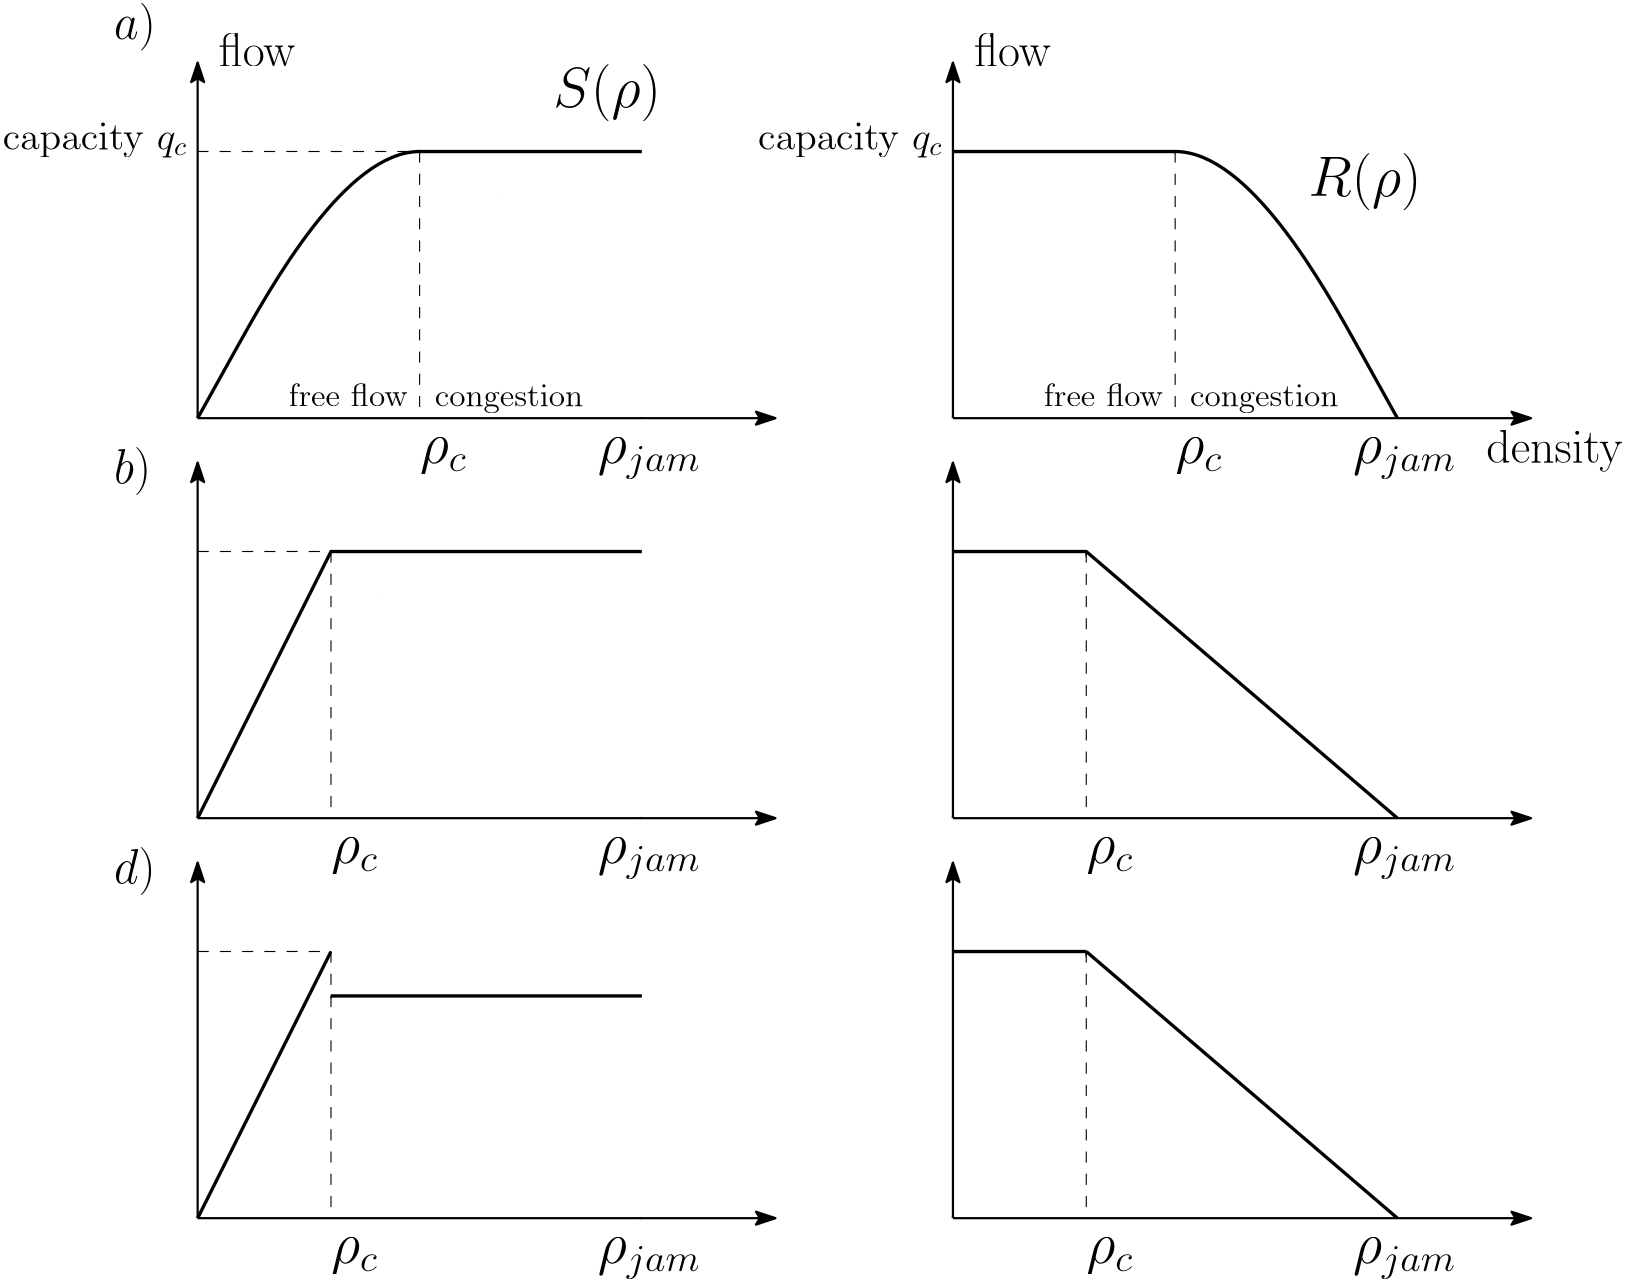 <?xml version="1.0"?>
<!DOCTYPE ipe SYSTEM "ipe.dtd">
<ipe version="70010" creator="Ipe 7.0.10">
<info created="D:20120324191558" modified="D:20120811133618"/>
<ipestyle name="basic">
<symbol name="arrow/arc(spx)">
<path stroke="sym-stroke" fill="sym-stroke" pen="sym-pen">
0 0 m
-1 0.333 l
-1 -0.333 l
h
</path>
</symbol>
<symbol name="arrow/farc(spx)">
<path stroke="sym-stroke" fill="white" pen="sym-pen">
0 0 m
-1 0.333 l
-1 -0.333 l
h
</path>
</symbol>
<symbol name="mark/circle(sx)" transformations="translations">
<path fill="sym-stroke">
0.6 0 0 0.6 0 0 e
0.4 0 0 0.4 0 0 e
</path>
</symbol>
<symbol name="mark/disk(sx)" transformations="translations">
<path fill="sym-stroke">
0.6 0 0 0.6 0 0 e
</path>
</symbol>
<symbol name="mark/fdisk(sfx)" transformations="translations">
<group>
<path fill="sym-stroke" fillrule="eofill">
0.6 0 0 0.6 0 0 e
0.4 0 0 0.4 0 0 e
</path>
<path fill="sym-fill">
0.4 0 0 0.4 0 0 e
</path>
</group>
</symbol>
<symbol name="mark/box(sx)" transformations="translations">
<path fill="sym-stroke" fillrule="eofill">
-0.6 -0.6 m
0.6 -0.6 l
0.6 0.6 l
-0.6 0.6 l
h
-0.4 -0.4 m
0.4 -0.4 l
0.4 0.4 l
-0.4 0.4 l
h
</path>
</symbol>
<symbol name="mark/square(sx)" transformations="translations">
<path fill="sym-stroke">
-0.6 -0.6 m
0.6 -0.6 l
0.6 0.6 l
-0.6 0.6 l
h
</path>
</symbol>
<symbol name="mark/fsquare(sfx)" transformations="translations">
<group>
<path fill="sym-stroke" fillrule="eofill">
-0.6 -0.6 m
0.6 -0.6 l
0.6 0.6 l
-0.6 0.6 l
h
-0.4 -0.4 m
0.4 -0.4 l
0.4 0.4 l
-0.4 0.4 l
h
</path>
<path fill="sym-fill">
-0.4 -0.4 m
0.4 -0.4 l
0.4 0.4 l
-0.4 0.4 l
h
</path>
</group>
</symbol>
<symbol name="mark/cross(sx)" transformations="translations">
<group>
<path fill="sym-stroke">
-0.43 -0.57 m
0.57 0.43 l
0.43 0.57 l
-0.57 -0.43 l
h
</path>
<path fill="sym-stroke">
-0.43 0.57 m
0.57 -0.43 l
0.43 -0.57 l
-0.57 0.43 l
h
</path>
</group>
</symbol>
<symbol name="arrow/fnormal(spx)">
<path stroke="sym-stroke" fill="white" pen="sym-pen">
0 0 m
-1 0.333 l
-1 -0.333 l
h
</path>
</symbol>
<symbol name="arrow/pointed(spx)">
<path stroke="sym-stroke" fill="sym-stroke" pen="sym-pen">
0 0 m
-1 0.333 l
-0.8 0 l
-1 -0.333 l
h
</path>
</symbol>
<symbol name="arrow/fpointed(spx)">
<path stroke="sym-stroke" fill="white" pen="sym-pen">
0 0 m
-1 0.333 l
-0.8 0 l
-1 -0.333 l
h
</path>
</symbol>
<symbol name="arrow/linear(spx)">
<path stroke="sym-stroke" pen="sym-pen">
-1 0.333 m
0 0 l
-1 -0.333 l
</path>
</symbol>
<symbol name="arrow/fdouble(spx)">
<path stroke="sym-stroke" fill="white" pen="sym-pen">
0 0 m
-1 0.333 l
-1 -0.333 l
h
-1 0 m
-2 0.333 l
-2 -0.333 l
h
</path>
</symbol>
<symbol name="arrow/double(spx)">
<path stroke="sym-stroke" fill="sym-stroke" pen="sym-pen">
0 0 m
-1 0.333 l
-1 -0.333 l
h
-1 0 m
-2 0.333 l
-2 -0.333 l
h
</path>
</symbol>
<pen name="heavier" value="0.8"/>
<pen name="fat" value="1.2"/>
<pen name="ultrafat" value="2"/>
<symbolsize name="large" value="5"/>
<symbolsize name="small" value="2"/>
<symbolsize name="tiny" value="1.1"/>
<arrowsize name="large" value="10"/>
<arrowsize name="small" value="5"/>
<arrowsize name="tiny" value="3"/>
<color name="red" value="1 0 0"/>
<color name="green" value="0 1 0"/>
<color name="blue" value="0 0 1"/>
<color name="yellow" value="1 1 0"/>
<color name="orange" value="1 0.647 0"/>
<color name="gold" value="1 0.843 0"/>
<color name="purple" value="0.627 0.125 0.941"/>
<color name="gray" value="0.745"/>
<color name="brown" value="0.647 0.165 0.165"/>
<color name="navy" value="0 0 0.502"/>
<color name="pink" value="1 0.753 0.796"/>
<color name="seagreen" value="0.18 0.545 0.341"/>
<color name="turquoise" value="0.251 0.878 0.816"/>
<color name="violet" value="0.933 0.51 0.933"/>
<color name="darkblue" value="0 0 0.545"/>
<color name="darkcyan" value="0 0.545 0.545"/>
<color name="darkgray" value="0.663"/>
<color name="darkgreen" value="0 0.392 0"/>
<color name="darkmagenta" value="0.545 0 0.545"/>
<color name="darkorange" value="1 0.549 0"/>
<color name="darkred" value="0.545 0 0"/>
<color name="lightblue" value="0.678 0.847 0.902"/>
<color name="lightcyan" value="0.878 1 1"/>
<color name="lightgray" value="0.827"/>
<color name="lightgreen" value="0.565 0.933 0.565"/>
<color name="lightyellow" value="1 1 0.878"/>
<dashstyle name="dashed" value="[4] 0"/>
<dashstyle name="dotted" value="[1 3] 0"/>
<dashstyle name="dash dotted" value="[4 2 1 2] 0"/>
<dashstyle name="dash dot dotted" value="[4 2 1 2 1 2] 0"/>
<textsize name="large" value="\large"/>
<textsize name="Large" value="\Large"/>
<textsize name="LARGE" value="\LARGE"/>
<textsize name="huge" value="\huge"/>
<textsize name="Huge" value="\Huge"/>
<textsize name="small" value="\small"/>
<textsize name="footnote" value="\footnotesize"/>
<textsize name="tiny" value="\tiny"/>
<textstyle name="center" begin="\begin{center}" end="\end{center}"/>
<textstyle name="itemize" begin="\begin{itemize}" end="\end{itemize}"/>
<textstyle name="item" begin="\begin{itemize}\item{}" end="\end{itemize}"/>
<gridsize name="4 pts" value="4"/>
<gridsize name="8 pts (~3 mm)" value="8"/>
<gridsize name="16 pts (~6 mm)" value="16"/>
<gridsize name="32 pts (~12 mm)" value="32"/>
<gridsize name="10 pts (~3.5 mm)" value="10"/>
<gridsize name="20 pts (~7 mm)" value="20"/>
<gridsize name="14 pts (~5 mm)" value="14"/>
<gridsize name="28 pts (~10 mm)" value="28"/>
<gridsize name="56 pts (~20 mm)" value="56"/>
<anglesize name="90 deg" value="90"/>
<anglesize name="60 deg" value="60"/>
<anglesize name="45 deg" value="45"/>
<anglesize name="30 deg" value="30"/>
<anglesize name="22.5 deg" value="22.5"/>
<tiling name="falling" angle="-60" step="4" width="1"/>
<tiling name="rising" angle="30" step="4" width="1"/>
</ipestyle>
<page>
<layer name="alpha"/>
<view layers="alpha" active="alpha"/>
<path layer="alpha" matrix="1 0 0 1.5 16 112" stroke="black" pen="fat">
336 256 m
416 352
496 256 s
</path>
<path matrix="1 0 0 1 16 128" stroke="black" pen="fat">
336 224 m
384 320 l
496 224 l
</path>
<text matrix="1 0 0 1 16 96" transformations="translations" pos="416 384" stroke="black" type="label" width="16.979" height="8.894" depth="4.02" valign="baseline" size="huge">$\rho_{c}$</text>
<text matrix="1 0 0 1 -16 -48" transformations="translations" pos="416 384" stroke="black" type="label" width="16.979" height="8.894" depth="4.02" valign="baseline" size="huge">$\rho_{c}$</text>
<text matrix="1 0 0 1 304 448" transformations="translations" pos="240 32" stroke="black" type="label" width="49.061" height="11.954" depth="3.35" valign="baseline" size="LARGE">density</text>
<text matrix="1 0 0 1 -8.37082 446.649" transformations="translations" pos="368 176" stroke="black" type="label" width="27.534" height="11.955" depth="0" valign="baseline" size="LARGE">flow</text>
<text matrix="1 0 0 1 -6.15385 96.769" transformations="translations" pos="288 496" stroke="black" type="label" width="66.446" height="9.521" depth="2.79" valign="baseline" size="Large">capacity $q_{c}$</text>
<text matrix="1 0 0 1 0 96" transformations="translations" pos="480 480" stroke="black" type="label" width="40.639" height="15.477" depth="5.15" valign="baseline" size="huge">$R(\rho)$</text>
<text matrix="1 0 0 1 69.3756 84.277" transformations="translations" pos="368 416" stroke="black" type="label" width="53.392" height="7.939" depth="2.32" valign="baseline" size="large">congestion</text>
<text matrix="1 0 0 1 16.7327 84.277" transformations="translations" pos="368 416" stroke="black" type="label" width="42.922" height="8.302" depth="0" valign="baseline" size="large">free flow</text>
<text matrix="1 0 0 1 80 -48" transformations="translations" pos="416 384" stroke="black" type="label" width="37.213" height="8.895" depth="5.89" valign="baseline" size="huge">$\rho_{jam}$</text>
<text matrix="1 0 0 1 80 96" transformations="translations" pos="416 384" stroke="black" type="label" width="37.213" height="8.895" depth="5.89" valign="baseline" size="huge">$\rho_{jam}$</text>
<text matrix="1 0 0 1 -16 -192" transformations="translations" pos="416 384" stroke="black" type="label" width="16.979" height="8.894" depth="4.02" valign="baseline" size="huge">$\rho_{c}$</text>
<text matrix="1 0 0 1 80 -192" transformations="translations" pos="416 384" stroke="black" type="label" width="37.213" height="8.895" depth="5.89" valign="baseline" size="huge">$\rho_{jam}$</text>
<path matrix="1 0 0 1 0 -32" stroke="black" pen="fat">
352 240 m
400 336 l
</path>
<path matrix="1 0 0 1 16.0936 240" stroke="black" pen="heavier" arrow="pointed/normal">
64 256 m
64 384 l
</path>
<path matrix="1 0 0 1.5 -255.906 112" stroke="black" pen="fat">
336 256 m
416 352
496 256 s
</path>
<path matrix="1 0 0 1 16.0936 96" stroke="black" pen="heavier" arrow="pointed/normal">
64 256 m
64 384 l
</path>
<path matrix="1 0 0 1 -255.906 128" stroke="black" pen="fat">
336 224 m
384 320 l
496 224 l
</path>
<text matrix="1 0 0 1 -255.906 96" transformations="translations" pos="416 384" stroke="black" type="label" width="16.979" height="8.894" depth="4.02" valign="baseline" size="huge">$\rho_{c}$</text>
<text matrix="1 0 0 1 -287.906 -48" transformations="translations" pos="416 384" stroke="black" type="label" width="16.979" height="8.894" depth="4.02" valign="baseline" size="huge">$\rho_{c}$</text>
<text matrix="1 0 0 1 -280.277 446.649" transformations="translations" pos="368 176" stroke="black" type="label" width="27.534" height="11.955" depth="0" valign="baseline" size="LARGE">flow</text>
<text matrix="1 0 0 1 -278.06 96.769" transformations="translations" pos="288 496" stroke="black" type="label" width="66.446" height="9.521" depth="2.79" valign="baseline" size="Large">capacity $q_{c}$</text>
<text matrix="1 0 0 1 -271.906 128" transformations="translations" pos="480 480" stroke="black" type="label" width="38.715" height="15.477" depth="5.15" valign="baseline" size="huge">$S(\rho)$</text>
<text matrix="1 0 0 1 -202.531 84.277" transformations="translations" pos="368 416" stroke="black" type="label" width="53.392" height="7.939" depth="2.32" valign="baseline" size="large">congestion</text>
<text matrix="1 0 0 1 -255.174 84.277" transformations="translations" pos="368 416" stroke="black" type="label" width="42.922" height="8.302" depth="0" valign="baseline" size="large">free flow</text>
<text matrix="1 0 0 1 -191.906 -48" transformations="translations" pos="416 384" stroke="black" type="label" width="37.213" height="8.895" depth="5.89" valign="baseline" size="huge">$\rho_{jam}$</text>
<text matrix="1 0 0 1 -191.906 96" transformations="translations" pos="416 384" stroke="black" type="label" width="37.213" height="8.895" depth="5.89" valign="baseline" size="huge">$\rho_{jam}$</text>
<path matrix="1 0 0 1 16.0936 -48" stroke="black" pen="heavier" arrow="pointed/normal">
64 256 m
64 384 l
</path>
<text matrix="1 0 0 1 -287.906 -192" transformations="translations" pos="416 384" stroke="black" type="label" width="16.979" height="8.894" depth="4.02" valign="baseline" size="huge">$\rho_{c}$</text>
<text matrix="1 0 0 1 -191.906 -192" transformations="translations" pos="416 384" stroke="black" type="label" width="37.213" height="8.895" depth="5.89" valign="baseline" size="huge">$\rho_{jam}$</text>
<path matrix="1 0 0 1 -271.906 -32" stroke="black" pen="fat">
352 240 m
400 336 l
</path>
<path matrix="1 0 0 1 -271.906 -32" stroke="black" pen="fat">
400 320 m
512 240 l
</path>
<path matrix="1 0 0 1 0.414352 -176" fill="white">
160 784 m
160 752 l
192 752 l
192 784 l
h
</path>
<path matrix="1 0 0 1 11.1871 -207.905" fill="white">
160 784 m
160 752 l
192 752 l
192 784 l
h
</path>
<path matrix="1 0 0 1 32.1119 -223.858" fill="white">
160 784 m
160 752 l
192 752 l
192 784 l
h
</path>
<path matrix="1 0 0 1 60.495 -255.604" fill="white">
160 784 m
160 752 l
192 752 l
192 784 l
h
</path>
<path matrix="1 0 0 1 0 -176" stroke="black" fill="white" pen="fat">
240 768 m
160 768 l
</path>
<path matrix="1 0 0 1 -20.8129 -351.905" fill="white">
160 784 m
160 752 l
192 752 l
192 784 l
h
</path>
<path matrix="1 0 0 1 -31.5856 -320" fill="white">
160 784 m
160 752 l
192 752 l
192 784 l
h
</path>
<path matrix="1 0 0 1 0.1119 -367.858" fill="white">
160 784 m
160 752 l
192 752 l
192 784 l
h
</path>
<path matrix="1 0 0 1 60.495 -399.604" fill="white">
160 784 m
160 752 l
192 752 l
192 784 l
h
</path>
<path matrix="1 0 0 1 29.3237 -384.639" fill="white">
160 784 m
160 752 l
192 752 l
192 784 l
h
</path>
<path matrix="1 0 0 1 60.495 -543.604" fill="white">
160 784 m
160 752 l
192 752 l
192 784 l
h
</path>
<path matrix="1 0 0 1 36.8257 -532.987" fill="white">
160 784 m
160 752 l
192 752 l
192 784 l
h
</path>
<path matrix="1 0 0 1 6.82572 -516.064" fill="white">
160 784 m
160 752 l
192 752 l
192 784 l
h
</path>
<path matrix="1 0 0 1 -20.8666 -496.833" fill="white">
160 784 m
160 752 l
192 752 l
192 784 l
h
</path>
<path matrix="1 0 0 1 -31.5856 -480" fill="white">
160 784 m
160 752 l
192 752 l
192 784 l
h
</path>
<path matrix="1 0 0 1 0 -32" stroke="black" fill="white" pen="fat">
128 320 m
240 320 l
</path>
<path matrix="1 0 0 1 0 -176" stroke="black" fill="white" pen="fat">
128 624 m
240 624 l
</path>
<path matrix="1 0 0 1 192.397 -255.565" fill="white">
160 784 m
160 752 l
192 752 l
192 784 l
h
</path>
<path matrix="1 0 0 1 192.397 -399.565" fill="white">
160 784 m
160 752 l
192 752 l
192 784 l
h
</path>
<path matrix="1 0 0 1 192.397 -543.565" fill="white">
160 784 m
160 752 l
192 752 l
192 784 l
h
</path>
<path matrix="1 0 0 1 239.654 -175.718" fill="white">
160 784 m
160 752 l
192 752 l
192 784 l
h
</path>
<path matrix="1 0 0 1 207.654 -319.718" fill="white">
160 784 m
160 752 l
192 752 l
192 784 l
h
</path>
<path matrix="1 0 0 1 207.654 -479.718" fill="white">
160 784 m
160 752 l
192 752 l
192 784 l
h
</path>
<path matrix="1 0 0 1 196.607 -517.87" fill="white">
160 784 m
160 752 l
192 752 l
192 784 l
h
</path>
<path matrix="1 0 0 1 201.859 -500.013" fill="white">
160 784 m
160 752 l
192 752 l
192 784 l
h
</path>
<path matrix="1 0 0 1 197.657 -371.263" fill="white">
160 784 m
160 752 l
192 752 l
192 784 l
h
</path>
<path matrix="1 0 0 1 205.71 -347.105" fill="white">
160 784 m
160 752 l
192 752 l
192 784 l
h
</path>
<path matrix="1 0 0 1 208.161 -224.91" fill="white">
160 784 m
160 752 l
192 752 l
192 784 l
h
</path>
<path matrix="1 0 0 1 219.715 -200.401" fill="white">
160 784 m
160 752 l
192 752 l
192 784 l
h
</path>
<path matrix="1 0 0 1 0 -176" stroke="black" fill="white" pen="fat">
352 768 m
432 768 l
</path>
<path matrix="1 0 0 1 0 -176" stroke="black" fill="white" pen="fat">
352 624 m
400 624 l
</path>
<path matrix="1 0 0 1 0 -32" stroke="black" fill="white" pen="fat">
352 336 m
400 336 l
</path>
<path matrix="1 0 0 1 0 -32" stroke="black" fill="white" pen="fat">
400 336 m
512 240 l
</path>
<path matrix="0.6 0 0 1 -121.506 96" stroke="black" dash="dashed">
336 352 m
416 352 l
416 256 l
</path>
<path matrix="0.6 0 0 1 -121.506 -48" stroke="black" dash="dashed">
336 352 m
416 352 l
416 256 l
</path>
<path stroke="black" dash="dashed">
80 592 m
160 592 l
160 496 l
</path>
<path matrix="1 0 0 1 16.0936 240" stroke="black" pen="heavier" arrow="pointed/normal">
64 256 m
272 256 l
</path>
<path matrix="1 0 0 1 16.0936 96" stroke="black" pen="heavier" arrow="pointed/normal">
64 256 m
272 256 l
</path>
<path matrix="1 0 0 1 16.0936 -48" stroke="black" pen="heavier" arrow="pointed/normal">
64 256 m
272 256 l
</path>
<path matrix="1 0 0 1 288.094 -48" stroke="black" pen="heavier" arrow="pointed/normal">
64 256 m
272 256 l
</path>
<path matrix="1 0 0 1 288.094 96" stroke="black" pen="heavier" arrow="pointed/normal">
64 256 m
272 256 l
</path>
<path matrix="1 0 0 1 288.094 240" stroke="black" pen="heavier" arrow="pointed/normal">
64 256 m
272 256 l
</path>
<path stroke="black" dash="dashed">
400 448 m
400 352 l
</path>
<path matrix="1 0 0 1 0 144" stroke="black" dash="dashed">
400 160 m
400 64 l
</path>
<path stroke="black" dash="dashed">
432 592 m
432 496 l
</path>
<path matrix="1 0 0 1 288 96" stroke="black" pen="heavier" arrow="pointed/normal">
64 256 m
64 384 l
</path>
<path matrix="1 0 0 1 288 -48" stroke="black" pen="heavier" arrow="pointed/normal">
64 256 m
64 384 l
</path>
<path matrix="1 0 0 1 288 240" stroke="black" pen="heavier" arrow="pointed/normal">
64 256 m
64 384 l
</path>
<text transformations="translations" pos="50 632.648" stroke="black" type="label" width="14.945" height="12.896" depth="4.29" valign="baseline" size="LARGE">$a)$</text>
<text matrix="1 0 0 1 0 -160" transformations="translations" pos="50 632.648" stroke="black" type="label" width="13.264" height="12.896" depth="4.29" valign="baseline" size="LARGE">$b)$</text>
<text matrix="1 0 0 1 0 -304" transformations="translations" pos="50 632.648" stroke="black" type="label" width="14.856" height="12.896" depth="4.29" valign="baseline" size="LARGE">$d)$</text>
</page>
</ipe>
